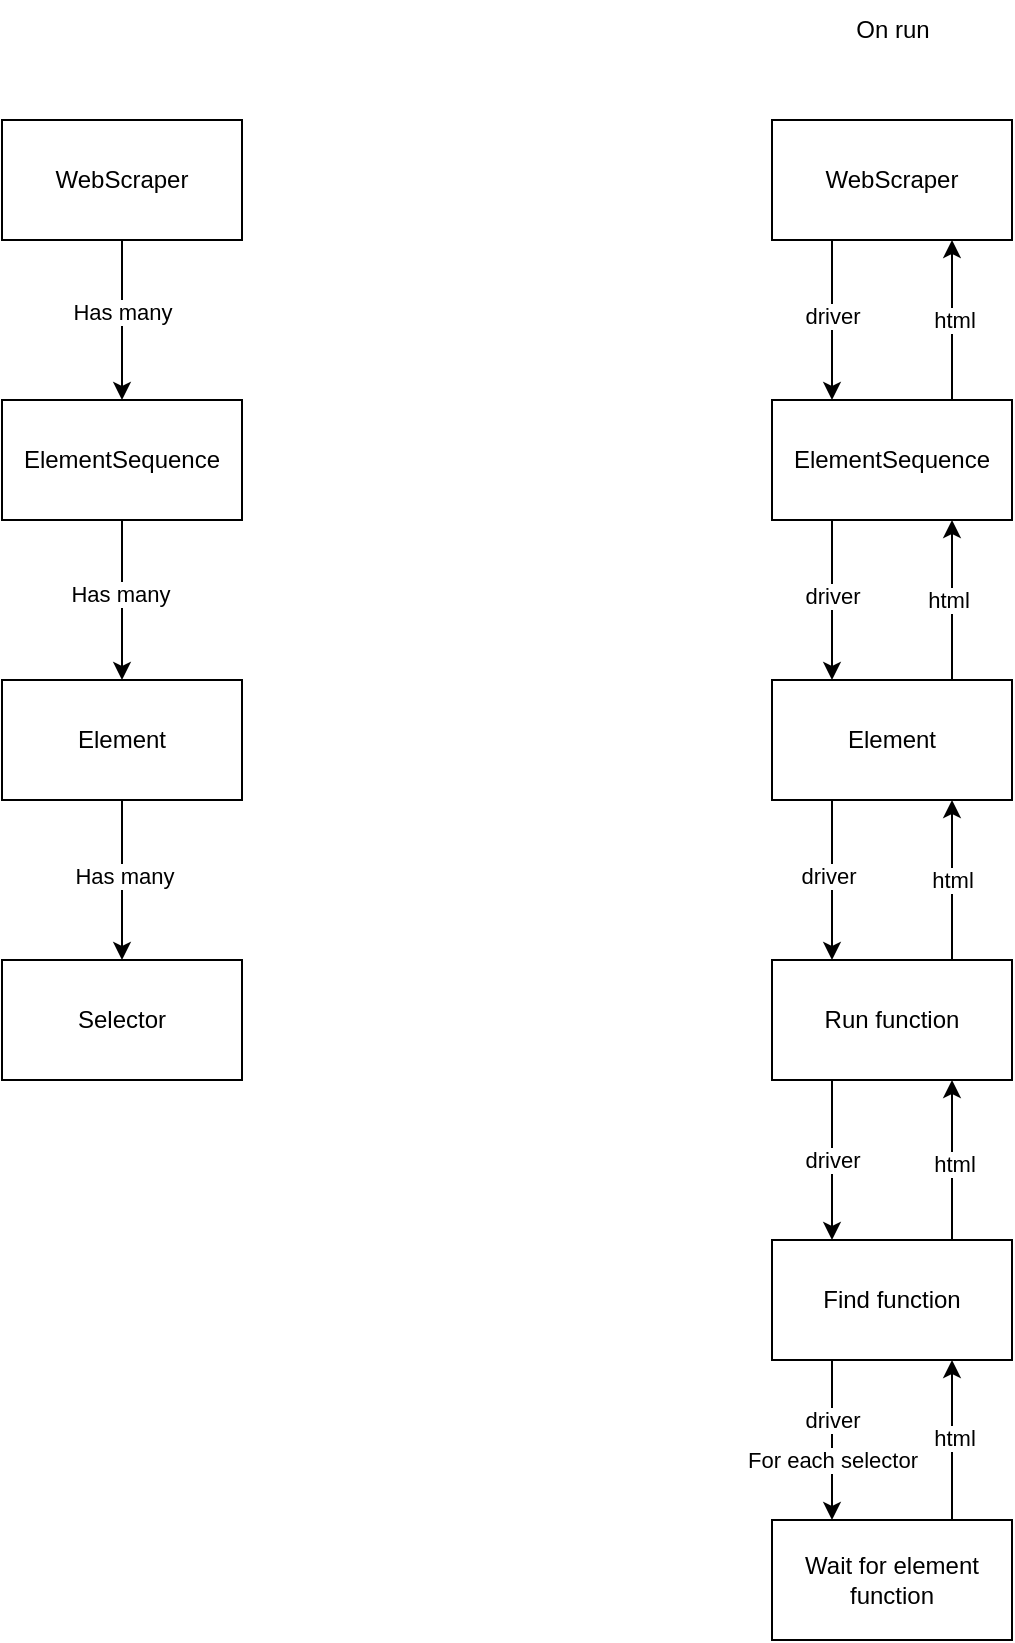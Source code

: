 <mxfile version="24.2.5" type="device">
  <diagram name="Page-1" id="28EsyYX7qPjY6iQVNlVW">
    <mxGraphModel dx="1302" dy="758" grid="1" gridSize="10" guides="1" tooltips="1" connect="1" arrows="1" fold="1" page="1" pageScale="1" pageWidth="850" pageHeight="1100" math="0" shadow="0">
      <root>
        <mxCell id="0" />
        <mxCell id="1" parent="0" />
        <mxCell id="MGwmv5jMbbGlzGrfNvid-6" style="edgeStyle=orthogonalEdgeStyle;rounded=0;orthogonalLoop=1;jettySize=auto;html=1;" parent="1" source="MGwmv5jMbbGlzGrfNvid-4" target="MGwmv5jMbbGlzGrfNvid-5" edge="1">
          <mxGeometry relative="1" as="geometry" />
        </mxCell>
        <mxCell id="MGwmv5jMbbGlzGrfNvid-7" value="Has many" style="edgeLabel;html=1;align=center;verticalAlign=middle;resizable=0;points=[];" parent="MGwmv5jMbbGlzGrfNvid-6" vertex="1" connectable="0">
          <mxGeometry x="-0.109" y="3" relative="1" as="geometry">
            <mxPoint x="-3" as="offset" />
          </mxGeometry>
        </mxCell>
        <mxCell id="MGwmv5jMbbGlzGrfNvid-4" value="WebScraper" style="rounded=0;whiteSpace=wrap;html=1;" parent="1" vertex="1">
          <mxGeometry x="365" y="180" width="120" height="60" as="geometry" />
        </mxCell>
        <mxCell id="MGwmv5jMbbGlzGrfNvid-9" value="" style="edgeStyle=orthogonalEdgeStyle;rounded=0;orthogonalLoop=1;jettySize=auto;html=1;" parent="1" source="MGwmv5jMbbGlzGrfNvid-5" target="MGwmv5jMbbGlzGrfNvid-8" edge="1">
          <mxGeometry relative="1" as="geometry" />
        </mxCell>
        <mxCell id="MGwmv5jMbbGlzGrfNvid-10" value="Has many" style="edgeLabel;html=1;align=center;verticalAlign=middle;resizable=0;points=[];" parent="MGwmv5jMbbGlzGrfNvid-9" vertex="1" connectable="0">
          <mxGeometry x="-0.076" y="-1" relative="1" as="geometry">
            <mxPoint as="offset" />
          </mxGeometry>
        </mxCell>
        <mxCell id="MGwmv5jMbbGlzGrfNvid-5" value="ElementSequence" style="rounded=0;whiteSpace=wrap;html=1;" parent="1" vertex="1">
          <mxGeometry x="365" y="320" width="120" height="60" as="geometry" />
        </mxCell>
        <mxCell id="MGwmv5jMbbGlzGrfNvid-12" value="" style="edgeStyle=orthogonalEdgeStyle;rounded=0;orthogonalLoop=1;jettySize=auto;html=1;" parent="1" source="MGwmv5jMbbGlzGrfNvid-8" target="MGwmv5jMbbGlzGrfNvid-11" edge="1">
          <mxGeometry relative="1" as="geometry" />
        </mxCell>
        <mxCell id="MGwmv5jMbbGlzGrfNvid-13" value="Has many" style="edgeLabel;html=1;align=center;verticalAlign=middle;resizable=0;points=[];" parent="MGwmv5jMbbGlzGrfNvid-12" vertex="1" connectable="0">
          <mxGeometry x="-0.068" y="1" relative="1" as="geometry">
            <mxPoint as="offset" />
          </mxGeometry>
        </mxCell>
        <mxCell id="MGwmv5jMbbGlzGrfNvid-8" value="Element" style="rounded=0;whiteSpace=wrap;html=1;" parent="1" vertex="1">
          <mxGeometry x="365" y="460" width="120" height="60" as="geometry" />
        </mxCell>
        <mxCell id="MGwmv5jMbbGlzGrfNvid-11" value="Selector" style="rounded=0;whiteSpace=wrap;html=1;" parent="1" vertex="1">
          <mxGeometry x="365" y="600" width="120" height="60" as="geometry" />
        </mxCell>
        <mxCell id="5G6uFgqOdU42E318EEk9-1" style="edgeStyle=orthogonalEdgeStyle;rounded=0;orthogonalLoop=1;jettySize=auto;html=1;" parent="1" source="5G6uFgqOdU42E318EEk9-3" target="5G6uFgqOdU42E318EEk9-6" edge="1">
          <mxGeometry relative="1" as="geometry">
            <Array as="points">
              <mxPoint x="780" y="290" />
              <mxPoint x="780" y="290" />
            </Array>
          </mxGeometry>
        </mxCell>
        <mxCell id="zfVL4faNmfnmvAH1Hr_D-9" value="driver" style="edgeLabel;html=1;align=center;verticalAlign=middle;resizable=0;points=[];" vertex="1" connectable="0" parent="5G6uFgqOdU42E318EEk9-1">
          <mxGeometry x="-0.05" relative="1" as="geometry">
            <mxPoint as="offset" />
          </mxGeometry>
        </mxCell>
        <mxCell id="5G6uFgqOdU42E318EEk9-3" value="WebScraper" style="rounded=0;whiteSpace=wrap;html=1;" parent="1" vertex="1">
          <mxGeometry x="750" y="180" width="120" height="60" as="geometry" />
        </mxCell>
        <mxCell id="5G6uFgqOdU42E318EEk9-4" value="" style="edgeStyle=orthogonalEdgeStyle;rounded=0;orthogonalLoop=1;jettySize=auto;html=1;" parent="1" source="5G6uFgqOdU42E318EEk9-6" target="5G6uFgqOdU42E318EEk9-9" edge="1">
          <mxGeometry relative="1" as="geometry">
            <Array as="points">
              <mxPoint x="780" y="420" />
              <mxPoint x="780" y="420" />
            </Array>
          </mxGeometry>
        </mxCell>
        <mxCell id="zfVL4faNmfnmvAH1Hr_D-10" value="driver" style="edgeLabel;html=1;align=center;verticalAlign=middle;resizable=0;points=[];" vertex="1" connectable="0" parent="5G6uFgqOdU42E318EEk9-4">
          <mxGeometry x="-0.05" relative="1" as="geometry">
            <mxPoint as="offset" />
          </mxGeometry>
        </mxCell>
        <mxCell id="zfVL4faNmfnmvAH1Hr_D-8" style="edgeStyle=orthogonalEdgeStyle;rounded=0;orthogonalLoop=1;jettySize=auto;html=1;" edge="1" parent="1" source="5G6uFgqOdU42E318EEk9-6" target="5G6uFgqOdU42E318EEk9-3">
          <mxGeometry relative="1" as="geometry">
            <Array as="points">
              <mxPoint x="840" y="280" />
              <mxPoint x="840" y="280" />
            </Array>
          </mxGeometry>
        </mxCell>
        <mxCell id="zfVL4faNmfnmvAH1Hr_D-18" value="html" style="edgeLabel;html=1;align=center;verticalAlign=middle;resizable=0;points=[];" vertex="1" connectable="0" parent="zfVL4faNmfnmvAH1Hr_D-8">
          <mxGeometry x="0.008" y="-1" relative="1" as="geometry">
            <mxPoint as="offset" />
          </mxGeometry>
        </mxCell>
        <mxCell id="5G6uFgqOdU42E318EEk9-6" value="ElementSequence" style="rounded=0;whiteSpace=wrap;html=1;" parent="1" vertex="1">
          <mxGeometry x="750" y="320" width="120" height="60" as="geometry" />
        </mxCell>
        <mxCell id="5G6uFgqOdU42E318EEk9-7" value="" style="edgeStyle=orthogonalEdgeStyle;rounded=0;orthogonalLoop=1;jettySize=auto;html=1;" parent="1" source="5G6uFgqOdU42E318EEk9-9" target="5G6uFgqOdU42E318EEk9-13" edge="1">
          <mxGeometry relative="1" as="geometry">
            <mxPoint x="810.0" y="600" as="targetPoint" />
            <Array as="points">
              <mxPoint x="780" y="560" />
              <mxPoint x="780" y="560" />
            </Array>
          </mxGeometry>
        </mxCell>
        <mxCell id="zfVL4faNmfnmvAH1Hr_D-11" value="driver" style="edgeLabel;html=1;align=center;verticalAlign=middle;resizable=0;points=[];" vertex="1" connectable="0" parent="5G6uFgqOdU42E318EEk9-7">
          <mxGeometry x="-0.05" y="-2" relative="1" as="geometry">
            <mxPoint as="offset" />
          </mxGeometry>
        </mxCell>
        <mxCell id="zfVL4faNmfnmvAH1Hr_D-7" style="edgeStyle=orthogonalEdgeStyle;rounded=0;orthogonalLoop=1;jettySize=auto;html=1;" edge="1" parent="1">
          <mxGeometry relative="1" as="geometry">
            <mxPoint x="840" y="460" as="sourcePoint" />
            <mxPoint x="840" y="380" as="targetPoint" />
          </mxGeometry>
        </mxCell>
        <mxCell id="zfVL4faNmfnmvAH1Hr_D-17" value="html" style="edgeLabel;html=1;align=center;verticalAlign=middle;resizable=0;points=[];" vertex="1" connectable="0" parent="zfVL4faNmfnmvAH1Hr_D-7">
          <mxGeometry x="0.008" y="2" relative="1" as="geometry">
            <mxPoint as="offset" />
          </mxGeometry>
        </mxCell>
        <mxCell id="5G6uFgqOdU42E318EEk9-9" value="Element" style="rounded=0;whiteSpace=wrap;html=1;" parent="1" vertex="1">
          <mxGeometry x="750" y="460" width="120" height="60" as="geometry" />
        </mxCell>
        <mxCell id="5G6uFgqOdU42E318EEk9-11" value="On run" style="text;html=1;align=center;verticalAlign=middle;resizable=0;points=[];autosize=1;strokeColor=none;fillColor=none;" parent="1" vertex="1">
          <mxGeometry x="780" y="120" width="60" height="30" as="geometry" />
        </mxCell>
        <mxCell id="5G6uFgqOdU42E318EEk9-15" value="" style="edgeStyle=orthogonalEdgeStyle;rounded=0;orthogonalLoop=1;jettySize=auto;html=1;" parent="1" source="5G6uFgqOdU42E318EEk9-13" target="5G6uFgqOdU42E318EEk9-14" edge="1">
          <mxGeometry relative="1" as="geometry">
            <Array as="points">
              <mxPoint x="780" y="710" />
              <mxPoint x="780" y="710" />
            </Array>
          </mxGeometry>
        </mxCell>
        <mxCell id="zfVL4faNmfnmvAH1Hr_D-12" value="driver" style="edgeLabel;html=1;align=center;verticalAlign=middle;resizable=0;points=[];" vertex="1" connectable="0" parent="5G6uFgqOdU42E318EEk9-15">
          <mxGeometry x="-0.196" relative="1" as="geometry">
            <mxPoint y="8" as="offset" />
          </mxGeometry>
        </mxCell>
        <mxCell id="zfVL4faNmfnmvAH1Hr_D-6" style="edgeStyle=orthogonalEdgeStyle;rounded=0;orthogonalLoop=1;jettySize=auto;html=1;" edge="1" parent="1" source="5G6uFgqOdU42E318EEk9-13" target="5G6uFgqOdU42E318EEk9-9">
          <mxGeometry relative="1" as="geometry">
            <Array as="points">
              <mxPoint x="840" y="560" />
              <mxPoint x="840" y="560" />
            </Array>
          </mxGeometry>
        </mxCell>
        <mxCell id="zfVL4faNmfnmvAH1Hr_D-16" value="html" style="edgeLabel;html=1;align=center;verticalAlign=middle;resizable=0;points=[];" vertex="1" connectable="0" parent="zfVL4faNmfnmvAH1Hr_D-6">
          <mxGeometry x="-0.075" y="2" relative="1" as="geometry">
            <mxPoint x="2" y="-3" as="offset" />
          </mxGeometry>
        </mxCell>
        <mxCell id="5G6uFgqOdU42E318EEk9-13" value="Run function" style="rounded=0;whiteSpace=wrap;html=1;" parent="1" vertex="1">
          <mxGeometry x="750" y="600" width="120" height="60" as="geometry" />
        </mxCell>
        <mxCell id="5G6uFgqOdU42E318EEk9-17" value="" style="edgeStyle=orthogonalEdgeStyle;rounded=0;orthogonalLoop=1;jettySize=auto;html=1;" parent="1" source="5G6uFgqOdU42E318EEk9-14" target="5G6uFgqOdU42E318EEk9-16" edge="1">
          <mxGeometry relative="1" as="geometry">
            <Array as="points">
              <mxPoint x="780" y="860" />
              <mxPoint x="780" y="860" />
            </Array>
          </mxGeometry>
        </mxCell>
        <mxCell id="5G6uFgqOdU42E318EEk9-18" value="For each selector" style="edgeLabel;html=1;align=center;verticalAlign=middle;resizable=0;points=[];" parent="5G6uFgqOdU42E318EEk9-17" vertex="1" connectable="0">
          <mxGeometry x="-0.077" relative="1" as="geometry">
            <mxPoint y="13" as="offset" />
          </mxGeometry>
        </mxCell>
        <mxCell id="zfVL4faNmfnmvAH1Hr_D-13" value="driver" style="edgeLabel;html=1;align=center;verticalAlign=middle;resizable=0;points=[];" vertex="1" connectable="0" parent="5G6uFgqOdU42E318EEk9-17">
          <mxGeometry x="-0.446" y="3" relative="1" as="geometry">
            <mxPoint x="-3" y="8" as="offset" />
          </mxGeometry>
        </mxCell>
        <mxCell id="zfVL4faNmfnmvAH1Hr_D-5" style="edgeStyle=orthogonalEdgeStyle;rounded=0;orthogonalLoop=1;jettySize=auto;html=1;" edge="1" parent="1" source="5G6uFgqOdU42E318EEk9-14" target="5G6uFgqOdU42E318EEk9-13">
          <mxGeometry relative="1" as="geometry">
            <Array as="points">
              <mxPoint x="840" y="700" />
              <mxPoint x="840" y="700" />
            </Array>
          </mxGeometry>
        </mxCell>
        <mxCell id="zfVL4faNmfnmvAH1Hr_D-15" value="html" style="edgeLabel;html=1;align=center;verticalAlign=middle;resizable=0;points=[];" vertex="1" connectable="0" parent="zfVL4faNmfnmvAH1Hr_D-5">
          <mxGeometry x="-0.054" y="-1" relative="1" as="geometry">
            <mxPoint as="offset" />
          </mxGeometry>
        </mxCell>
        <mxCell id="5G6uFgqOdU42E318EEk9-14" value="Find function" style="rounded=0;whiteSpace=wrap;html=1;" parent="1" vertex="1">
          <mxGeometry x="750" y="740" width="120" height="60" as="geometry" />
        </mxCell>
        <mxCell id="zfVL4faNmfnmvAH1Hr_D-4" style="edgeStyle=orthogonalEdgeStyle;rounded=0;orthogonalLoop=1;jettySize=auto;html=1;" edge="1" parent="1" source="5G6uFgqOdU42E318EEk9-16" target="5G6uFgqOdU42E318EEk9-14">
          <mxGeometry relative="1" as="geometry">
            <Array as="points">
              <mxPoint x="840" y="860" />
              <mxPoint x="840" y="860" />
            </Array>
          </mxGeometry>
        </mxCell>
        <mxCell id="zfVL4faNmfnmvAH1Hr_D-14" value="html" style="edgeLabel;html=1;align=center;verticalAlign=middle;resizable=0;points=[];" vertex="1" connectable="0" parent="zfVL4faNmfnmvAH1Hr_D-4">
          <mxGeometry x="0.029" y="-1" relative="1" as="geometry">
            <mxPoint as="offset" />
          </mxGeometry>
        </mxCell>
        <mxCell id="5G6uFgqOdU42E318EEk9-16" value="Wait for element function" style="rounded=0;whiteSpace=wrap;html=1;" parent="1" vertex="1">
          <mxGeometry x="750" y="880" width="120" height="60" as="geometry" />
        </mxCell>
      </root>
    </mxGraphModel>
  </diagram>
</mxfile>
